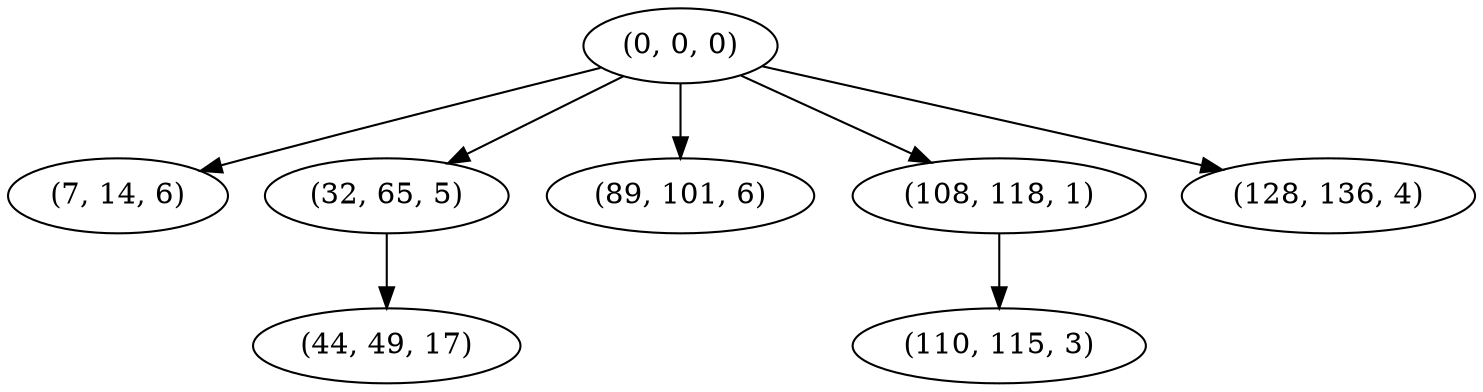 digraph tree {
    "(0, 0, 0)";
    "(7, 14, 6)";
    "(32, 65, 5)";
    "(44, 49, 17)";
    "(89, 101, 6)";
    "(108, 118, 1)";
    "(110, 115, 3)";
    "(128, 136, 4)";
    "(0, 0, 0)" -> "(7, 14, 6)";
    "(0, 0, 0)" -> "(32, 65, 5)";
    "(0, 0, 0)" -> "(89, 101, 6)";
    "(0, 0, 0)" -> "(108, 118, 1)";
    "(0, 0, 0)" -> "(128, 136, 4)";
    "(32, 65, 5)" -> "(44, 49, 17)";
    "(108, 118, 1)" -> "(110, 115, 3)";
}
